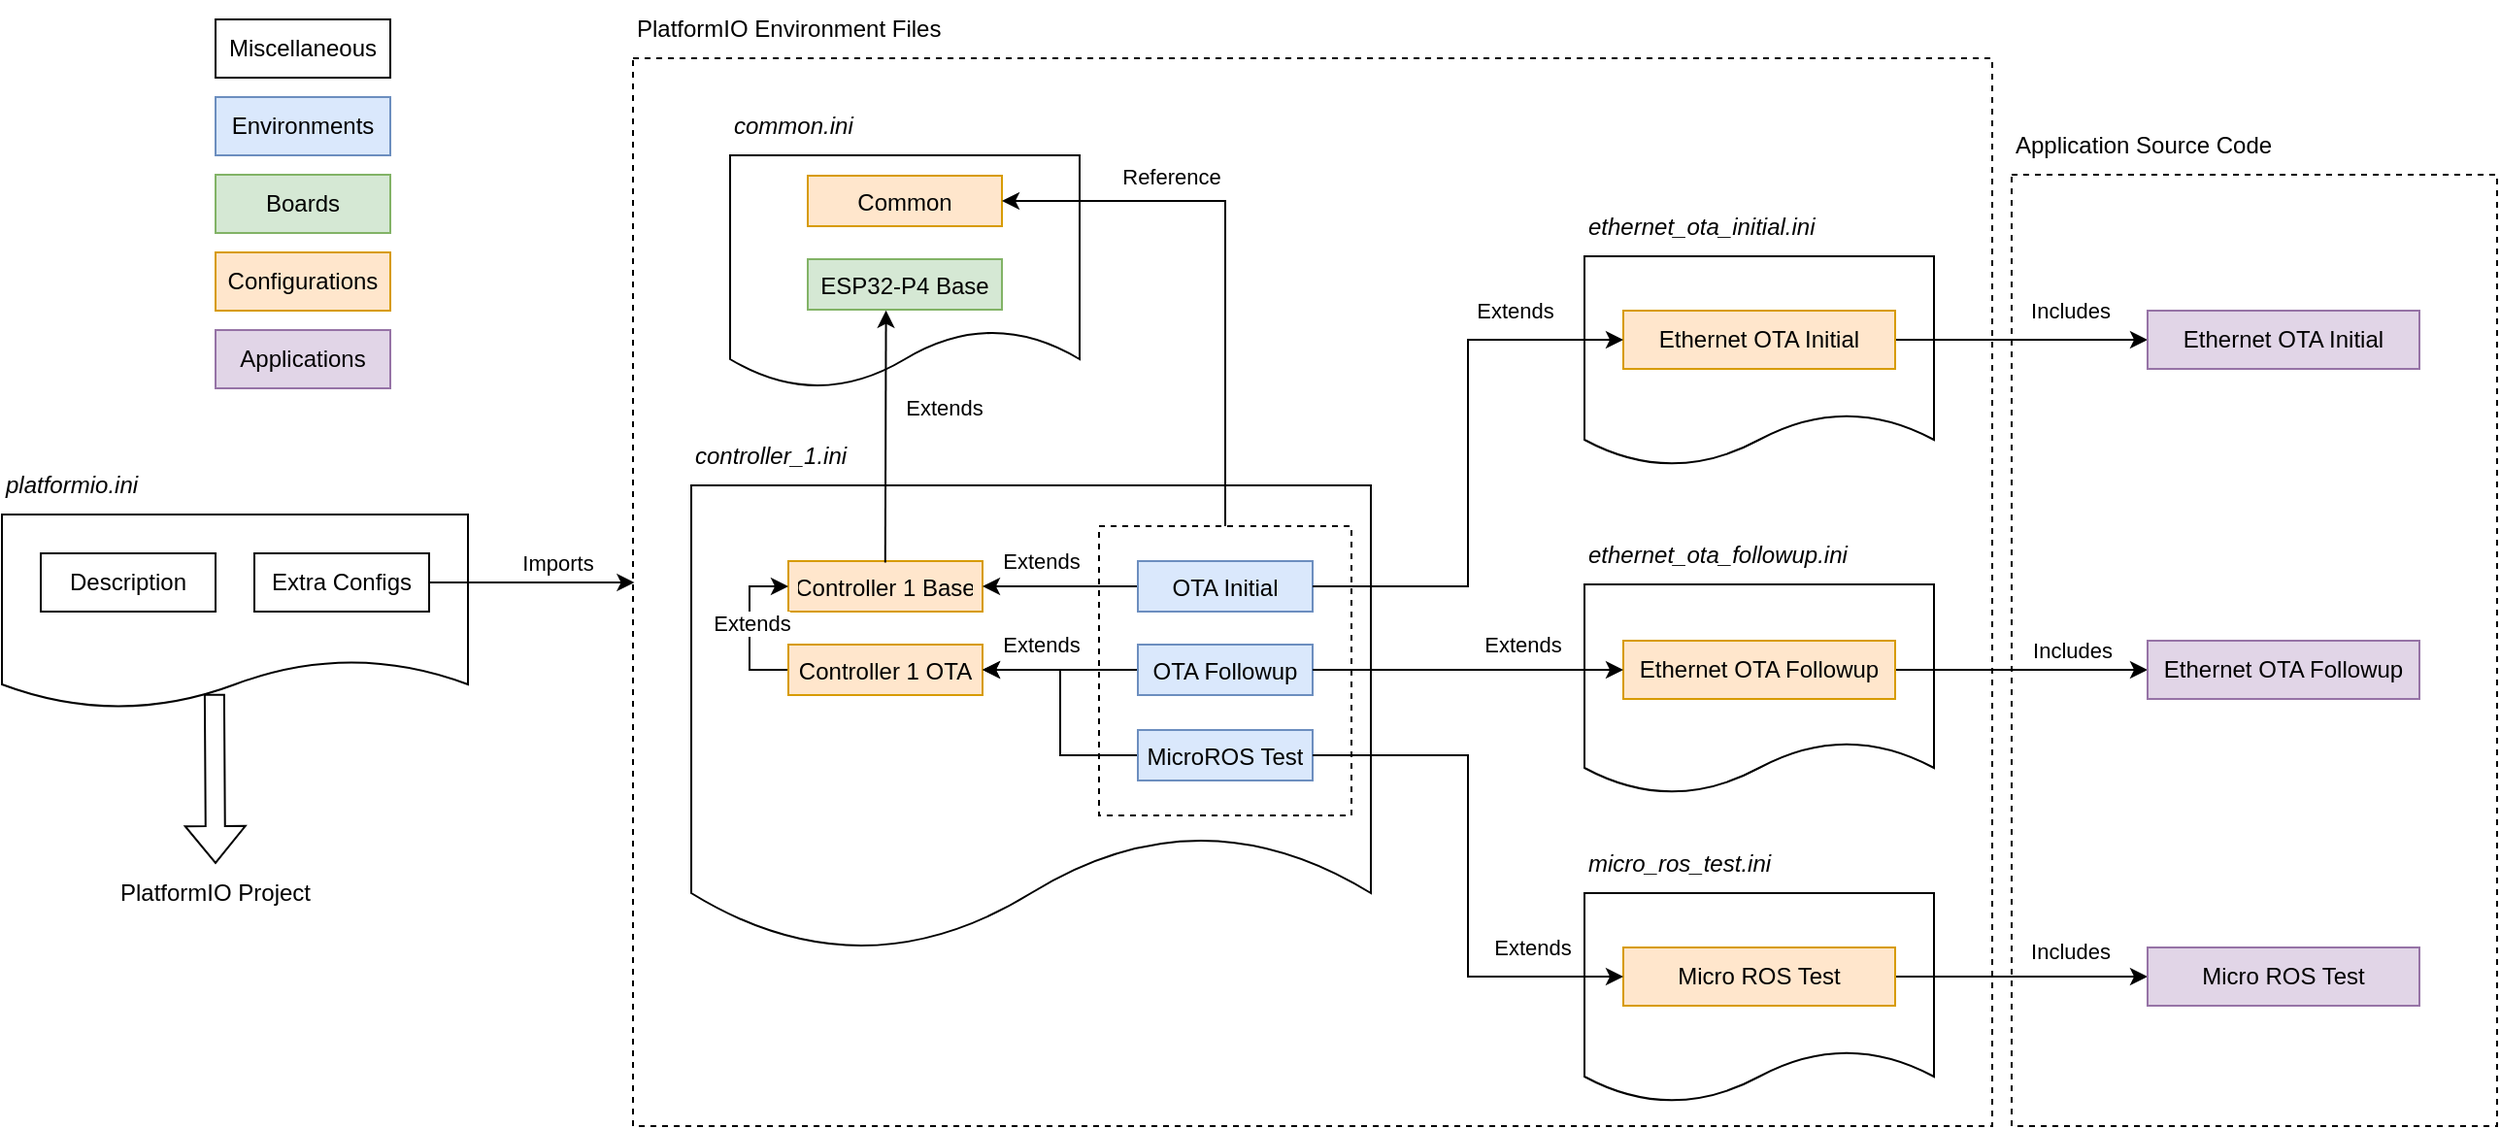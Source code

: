 <mxfile version="24.2.5" type="device">
  <diagram id="C5RBs43oDa-KdzZeNtuy" name="Page-1">
    <mxGraphModel dx="1562" dy="909" grid="1" gridSize="10" guides="1" tooltips="1" connect="1" arrows="1" fold="1" page="1" pageScale="1" pageWidth="1600" pageHeight="900" math="0" shadow="0">
      <root>
        <mxCell id="WIyWlLk6GJQsqaUBKTNV-0" />
        <mxCell id="WIyWlLk6GJQsqaUBKTNV-1" parent="WIyWlLk6GJQsqaUBKTNV-0" />
        <mxCell id="8PWBaJQ2w47DuJXOB8TB-170" value="" style="rounded=0;whiteSpace=wrap;html=1;fillColor=none;dashed=1;" vertex="1" parent="WIyWlLk6GJQsqaUBKTNV-1">
          <mxGeometry x="480" y="190" width="700" height="550" as="geometry" />
        </mxCell>
        <mxCell id="8PWBaJQ2w47DuJXOB8TB-177" value="" style="rounded=0;whiteSpace=wrap;html=1;fillColor=none;dashed=1;" vertex="1" parent="WIyWlLk6GJQsqaUBKTNV-1">
          <mxGeometry x="1190" y="250" width="250" height="490" as="geometry" />
        </mxCell>
        <mxCell id="8PWBaJQ2w47DuJXOB8TB-67" value="Environments" style="rounded=0;whiteSpace=wrap;html=1;fillColor=#dae8fc;strokeColor=#6c8ebf;" vertex="1" parent="WIyWlLk6GJQsqaUBKTNV-1">
          <mxGeometry x="265" y="210" width="90" height="30" as="geometry" />
        </mxCell>
        <mxCell id="8PWBaJQ2w47DuJXOB8TB-68" value="Boards" style="rounded=0;whiteSpace=wrap;html=1;fillColor=#d5e8d4;strokeColor=#82b366;" vertex="1" parent="WIyWlLk6GJQsqaUBKTNV-1">
          <mxGeometry x="265" y="250" width="90" height="30" as="geometry" />
        </mxCell>
        <mxCell id="8PWBaJQ2w47DuJXOB8TB-69" value="Configurations" style="rounded=0;whiteSpace=wrap;html=1;fillColor=#ffe6cc;strokeColor=#d79b00;" vertex="1" parent="WIyWlLk6GJQsqaUBKTNV-1">
          <mxGeometry x="265" y="290" width="90" height="30" as="geometry" />
        </mxCell>
        <mxCell id="8PWBaJQ2w47DuJXOB8TB-70" value="Miscellaneous" style="rounded=0;whiteSpace=wrap;html=1;" vertex="1" parent="WIyWlLk6GJQsqaUBKTNV-1">
          <mxGeometry x="265" y="170" width="90" height="30" as="geometry" />
        </mxCell>
        <mxCell id="8PWBaJQ2w47DuJXOB8TB-93" value="" style="shape=document;whiteSpace=wrap;html=1;boundedLbl=1;size=0.25;" vertex="1" parent="WIyWlLk6GJQsqaUBKTNV-1">
          <mxGeometry x="510" y="410" width="350" height="240" as="geometry" />
        </mxCell>
        <mxCell id="8PWBaJQ2w47DuJXOB8TB-94" value="Controller 1 Base" style="text;align=center;verticalAlign=top;spacingLeft=4;spacingRight=4;overflow=hidden;rotatable=0;points=[[0,0.5],[1,0.5]];portConstraint=eastwest;fillColor=#ffe6cc;strokeColor=#d79b00;" vertex="1" parent="WIyWlLk6GJQsqaUBKTNV-1">
          <mxGeometry x="560" y="449" width="100" height="26" as="geometry" />
        </mxCell>
        <mxCell id="8PWBaJQ2w47DuJXOB8TB-96" style="edgeStyle=orthogonalEdgeStyle;rounded=0;orthogonalLoop=1;jettySize=auto;html=1;exitX=0;exitY=0.5;exitDx=0;exitDy=0;entryX=0;entryY=0.5;entryDx=0;entryDy=0;" edge="1" parent="WIyWlLk6GJQsqaUBKTNV-1" source="8PWBaJQ2w47DuJXOB8TB-95" target="8PWBaJQ2w47DuJXOB8TB-94">
          <mxGeometry relative="1" as="geometry" />
        </mxCell>
        <mxCell id="8PWBaJQ2w47DuJXOB8TB-97" value="Extends" style="edgeLabel;html=1;align=center;verticalAlign=middle;resizable=0;points=[];" vertex="1" connectable="0" parent="8PWBaJQ2w47DuJXOB8TB-96">
          <mxGeometry x="0.072" y="-1" relative="1" as="geometry">
            <mxPoint as="offset" />
          </mxGeometry>
        </mxCell>
        <mxCell id="8PWBaJQ2w47DuJXOB8TB-95" value="Controller 1 OTA" style="text;align=center;verticalAlign=top;spacingLeft=4;spacingRight=4;overflow=hidden;rotatable=0;points=[[0,0.5],[1,0.5]];portConstraint=eastwest;fillColor=#ffe6cc;strokeColor=#d79b00;" vertex="1" parent="WIyWlLk6GJQsqaUBKTNV-1">
          <mxGeometry x="560" y="492" width="100" height="26" as="geometry" />
        </mxCell>
        <mxCell id="8PWBaJQ2w47DuJXOB8TB-100" style="edgeStyle=orthogonalEdgeStyle;rounded=0;orthogonalLoop=1;jettySize=auto;html=1;exitX=0;exitY=0.5;exitDx=0;exitDy=0;entryX=1;entryY=0.5;entryDx=0;entryDy=0;" edge="1" parent="WIyWlLk6GJQsqaUBKTNV-1" source="8PWBaJQ2w47DuJXOB8TB-98" target="8PWBaJQ2w47DuJXOB8TB-95">
          <mxGeometry relative="1" as="geometry" />
        </mxCell>
        <mxCell id="8PWBaJQ2w47DuJXOB8TB-98" value="MicroROS Test" style="text;align=center;verticalAlign=top;spacingLeft=4;spacingRight=4;overflow=hidden;rotatable=0;points=[[0,0.5],[1,0.5]];portConstraint=eastwest;fillColor=#dae8fc;strokeColor=#6c8ebf;" vertex="1" parent="WIyWlLk6GJQsqaUBKTNV-1">
          <mxGeometry x="740" y="536" width="90" height="26" as="geometry" />
        </mxCell>
        <mxCell id="8PWBaJQ2w47DuJXOB8TB-101" style="edgeStyle=orthogonalEdgeStyle;rounded=0;orthogonalLoop=1;jettySize=auto;html=1;exitX=0;exitY=0.5;exitDx=0;exitDy=0;entryX=1;entryY=0.5;entryDx=0;entryDy=0;" edge="1" parent="WIyWlLk6GJQsqaUBKTNV-1" source="8PWBaJQ2w47DuJXOB8TB-99" target="8PWBaJQ2w47DuJXOB8TB-95">
          <mxGeometry relative="1" as="geometry" />
        </mxCell>
        <mxCell id="8PWBaJQ2w47DuJXOB8TB-102" value="Extends" style="edgeLabel;html=1;align=center;verticalAlign=middle;resizable=0;points=[];" vertex="1" connectable="0" parent="8PWBaJQ2w47DuJXOB8TB-101">
          <mxGeometry x="0.232" y="-2" relative="1" as="geometry">
            <mxPoint x="-1" y="-11" as="offset" />
          </mxGeometry>
        </mxCell>
        <mxCell id="8PWBaJQ2w47DuJXOB8TB-99" value="OTA Followup" style="text;align=center;verticalAlign=top;spacingLeft=4;spacingRight=4;overflow=hidden;rotatable=0;points=[[0,0.5],[1,0.5]];portConstraint=eastwest;fillColor=#dae8fc;strokeColor=#6c8ebf;" vertex="1" parent="WIyWlLk6GJQsqaUBKTNV-1">
          <mxGeometry x="740" y="492" width="90" height="26" as="geometry" />
        </mxCell>
        <mxCell id="8PWBaJQ2w47DuJXOB8TB-104" style="edgeStyle=orthogonalEdgeStyle;rounded=0;orthogonalLoop=1;jettySize=auto;html=1;exitX=0;exitY=0.5;exitDx=0;exitDy=0;entryX=1;entryY=0.5;entryDx=0;entryDy=0;" edge="1" parent="WIyWlLk6GJQsqaUBKTNV-1" source="8PWBaJQ2w47DuJXOB8TB-103" target="8PWBaJQ2w47DuJXOB8TB-94">
          <mxGeometry relative="1" as="geometry" />
        </mxCell>
        <mxCell id="8PWBaJQ2w47DuJXOB8TB-105" value="Extends" style="edgeLabel;html=1;align=center;verticalAlign=middle;resizable=0;points=[];" vertex="1" connectable="0" parent="8PWBaJQ2w47DuJXOB8TB-104">
          <mxGeometry x="-0.054" y="-1" relative="1" as="geometry">
            <mxPoint x="-12" y="-12" as="offset" />
          </mxGeometry>
        </mxCell>
        <mxCell id="8PWBaJQ2w47DuJXOB8TB-103" value="OTA Initial" style="text;align=center;verticalAlign=top;spacingLeft=4;spacingRight=4;overflow=hidden;rotatable=0;points=[[0,0.5],[1,0.5]];portConstraint=eastwest;fillColor=#dae8fc;strokeColor=#6c8ebf;" vertex="1" parent="WIyWlLk6GJQsqaUBKTNV-1">
          <mxGeometry x="740" y="449" width="90" height="26" as="geometry" />
        </mxCell>
        <mxCell id="8PWBaJQ2w47DuJXOB8TB-106" value="&lt;i&gt;controller_1.ini&lt;/i&gt;" style="text;html=1;align=left;verticalAlign=middle;whiteSpace=wrap;rounded=0;" vertex="1" parent="WIyWlLk6GJQsqaUBKTNV-1">
          <mxGeometry x="510" y="380" width="90" height="30" as="geometry" />
        </mxCell>
        <mxCell id="8PWBaJQ2w47DuJXOB8TB-108" value="" style="shape=document;whiteSpace=wrap;html=1;boundedLbl=1;size=0.25;" vertex="1" parent="WIyWlLk6GJQsqaUBKTNV-1">
          <mxGeometry x="155" y="425" width="240" height="100" as="geometry" />
        </mxCell>
        <mxCell id="8PWBaJQ2w47DuJXOB8TB-109" value="&lt;i&gt;platformio.ini&lt;/i&gt;" style="text;html=1;align=left;verticalAlign=middle;whiteSpace=wrap;rounded=0;" vertex="1" parent="WIyWlLk6GJQsqaUBKTNV-1">
          <mxGeometry x="155" y="395" width="90" height="30" as="geometry" />
        </mxCell>
        <mxCell id="8PWBaJQ2w47DuJXOB8TB-110" value="Description" style="rounded=0;whiteSpace=wrap;html=1;" vertex="1" parent="WIyWlLk6GJQsqaUBKTNV-1">
          <mxGeometry x="175" y="445" width="90" height="30" as="geometry" />
        </mxCell>
        <mxCell id="8PWBaJQ2w47DuJXOB8TB-111" value="Extra Configs" style="rounded=0;whiteSpace=wrap;html=1;" vertex="1" parent="WIyWlLk6GJQsqaUBKTNV-1">
          <mxGeometry x="285" y="445" width="90" height="30" as="geometry" />
        </mxCell>
        <mxCell id="8PWBaJQ2w47DuJXOB8TB-114" value="Applications" style="rounded=0;whiteSpace=wrap;html=1;fillColor=#e1d5e7;strokeColor=#9673a6;" vertex="1" parent="WIyWlLk6GJQsqaUBKTNV-1">
          <mxGeometry x="265" y="330" width="90" height="30" as="geometry" />
        </mxCell>
        <mxCell id="8PWBaJQ2w47DuJXOB8TB-143" value="" style="shape=document;whiteSpace=wrap;html=1;boundedLbl=1;size=0.25;" vertex="1" parent="WIyWlLk6GJQsqaUBKTNV-1">
          <mxGeometry x="970" y="292" width="180" height="108" as="geometry" />
        </mxCell>
        <mxCell id="8PWBaJQ2w47DuJXOB8TB-156" value="&lt;i&gt;ethernet_ota_initial.ini&lt;/i&gt;" style="text;html=1;align=left;verticalAlign=middle;whiteSpace=wrap;rounded=0;" vertex="1" parent="WIyWlLk6GJQsqaUBKTNV-1">
          <mxGeometry x="970" y="262" width="150" height="30" as="geometry" />
        </mxCell>
        <mxCell id="8PWBaJQ2w47DuJXOB8TB-180" style="edgeStyle=orthogonalEdgeStyle;rounded=0;orthogonalLoop=1;jettySize=auto;html=1;exitX=1;exitY=0.5;exitDx=0;exitDy=0;entryX=0;entryY=0.5;entryDx=0;entryDy=0;" edge="1" parent="WIyWlLk6GJQsqaUBKTNV-1" source="8PWBaJQ2w47DuJXOB8TB-157" target="8PWBaJQ2w47DuJXOB8TB-182">
          <mxGeometry relative="1" as="geometry">
            <mxPoint x="1260" y="335" as="targetPoint" />
          </mxGeometry>
        </mxCell>
        <mxCell id="8PWBaJQ2w47DuJXOB8TB-181" value="Includes" style="edgeLabel;html=1;align=center;verticalAlign=middle;resizable=0;points=[];" vertex="1" connectable="0" parent="8PWBaJQ2w47DuJXOB8TB-180">
          <mxGeometry x="0.28" y="1" relative="1" as="geometry">
            <mxPoint x="7" y="-14" as="offset" />
          </mxGeometry>
        </mxCell>
        <mxCell id="8PWBaJQ2w47DuJXOB8TB-157" value="Ethernet OTA Initial" style="rounded=0;whiteSpace=wrap;html=1;fillColor=#ffe6cc;strokeColor=#d79b00;" vertex="1" parent="WIyWlLk6GJQsqaUBKTNV-1">
          <mxGeometry x="990" y="320" width="140" height="30" as="geometry" />
        </mxCell>
        <mxCell id="8PWBaJQ2w47DuJXOB8TB-158" style="edgeStyle=orthogonalEdgeStyle;rounded=0;orthogonalLoop=1;jettySize=auto;html=1;exitX=1;exitY=0.5;exitDx=0;exitDy=0;entryX=0;entryY=0.5;entryDx=0;entryDy=0;" edge="1" parent="WIyWlLk6GJQsqaUBKTNV-1" source="8PWBaJQ2w47DuJXOB8TB-103" target="8PWBaJQ2w47DuJXOB8TB-157">
          <mxGeometry relative="1" as="geometry" />
        </mxCell>
        <mxCell id="8PWBaJQ2w47DuJXOB8TB-159" value="Extends" style="edgeLabel;html=1;align=center;verticalAlign=middle;resizable=0;points=[];" vertex="1" connectable="0" parent="8PWBaJQ2w47DuJXOB8TB-158">
          <mxGeometry x="0.69" y="1" relative="1" as="geometry">
            <mxPoint x="-12" y="-14" as="offset" />
          </mxGeometry>
        </mxCell>
        <mxCell id="8PWBaJQ2w47DuJXOB8TB-160" value="" style="shape=document;whiteSpace=wrap;html=1;boundedLbl=1;size=0.25;" vertex="1" parent="WIyWlLk6GJQsqaUBKTNV-1">
          <mxGeometry x="970" y="461" width="180" height="108" as="geometry" />
        </mxCell>
        <mxCell id="8PWBaJQ2w47DuJXOB8TB-161" value="&lt;i&gt;ethernet_ota_followup.ini&lt;/i&gt;" style="text;html=1;align=left;verticalAlign=middle;whiteSpace=wrap;rounded=0;" vertex="1" parent="WIyWlLk6GJQsqaUBKTNV-1">
          <mxGeometry x="970" y="431" width="150" height="30" as="geometry" />
        </mxCell>
        <mxCell id="8PWBaJQ2w47DuJXOB8TB-186" style="edgeStyle=orthogonalEdgeStyle;rounded=0;orthogonalLoop=1;jettySize=auto;html=1;exitX=1;exitY=0.5;exitDx=0;exitDy=0;entryX=0;entryY=0.5;entryDx=0;entryDy=0;" edge="1" parent="WIyWlLk6GJQsqaUBKTNV-1" source="8PWBaJQ2w47DuJXOB8TB-162" target="8PWBaJQ2w47DuJXOB8TB-183">
          <mxGeometry relative="1" as="geometry" />
        </mxCell>
        <mxCell id="8PWBaJQ2w47DuJXOB8TB-187" value="Includes" style="edgeLabel;html=1;align=center;verticalAlign=middle;resizable=0;points=[];" vertex="1" connectable="0" parent="8PWBaJQ2w47DuJXOB8TB-186">
          <mxGeometry x="0.344" y="3" relative="1" as="geometry">
            <mxPoint x="3" y="-7" as="offset" />
          </mxGeometry>
        </mxCell>
        <mxCell id="8PWBaJQ2w47DuJXOB8TB-162" value="Ethernet OTA Followup" style="rounded=0;whiteSpace=wrap;html=1;fillColor=#ffe6cc;strokeColor=#d79b00;" vertex="1" parent="WIyWlLk6GJQsqaUBKTNV-1">
          <mxGeometry x="990" y="490" width="140" height="30" as="geometry" />
        </mxCell>
        <mxCell id="8PWBaJQ2w47DuJXOB8TB-163" style="edgeStyle=orthogonalEdgeStyle;rounded=0;orthogonalLoop=1;jettySize=auto;html=1;exitX=1;exitY=0.5;exitDx=0;exitDy=0;entryX=0;entryY=0.5;entryDx=0;entryDy=0;" edge="1" parent="WIyWlLk6GJQsqaUBKTNV-1" source="8PWBaJQ2w47DuJXOB8TB-99" target="8PWBaJQ2w47DuJXOB8TB-162">
          <mxGeometry relative="1" as="geometry" />
        </mxCell>
        <mxCell id="8PWBaJQ2w47DuJXOB8TB-164" value="Extends" style="edgeLabel;html=1;align=center;verticalAlign=middle;resizable=0;points=[];" vertex="1" connectable="0" parent="8PWBaJQ2w47DuJXOB8TB-163">
          <mxGeometry x="0.28" y="1" relative="1" as="geometry">
            <mxPoint x="5" y="-12" as="offset" />
          </mxGeometry>
        </mxCell>
        <mxCell id="8PWBaJQ2w47DuJXOB8TB-165" value="" style="shape=document;whiteSpace=wrap;html=1;boundedLbl=1;size=0.25;" vertex="1" parent="WIyWlLk6GJQsqaUBKTNV-1">
          <mxGeometry x="970" y="620" width="180" height="108" as="geometry" />
        </mxCell>
        <mxCell id="8PWBaJQ2w47DuJXOB8TB-166" value="&lt;i&gt;micro_ros_test.ini&lt;/i&gt;" style="text;html=1;align=left;verticalAlign=middle;whiteSpace=wrap;rounded=0;" vertex="1" parent="WIyWlLk6GJQsqaUBKTNV-1">
          <mxGeometry x="970" y="590" width="150" height="30" as="geometry" />
        </mxCell>
        <mxCell id="8PWBaJQ2w47DuJXOB8TB-185" style="edgeStyle=orthogonalEdgeStyle;rounded=0;orthogonalLoop=1;jettySize=auto;html=1;exitX=1;exitY=0.5;exitDx=0;exitDy=0;entryX=0;entryY=0.5;entryDx=0;entryDy=0;" edge="1" parent="WIyWlLk6GJQsqaUBKTNV-1" source="8PWBaJQ2w47DuJXOB8TB-167" target="8PWBaJQ2w47DuJXOB8TB-184">
          <mxGeometry relative="1" as="geometry" />
        </mxCell>
        <mxCell id="8PWBaJQ2w47DuJXOB8TB-188" value="Includes" style="edgeLabel;html=1;align=center;verticalAlign=middle;resizable=0;points=[];" vertex="1" connectable="0" parent="8PWBaJQ2w47DuJXOB8TB-185">
          <mxGeometry x="0.6" y="3" relative="1" as="geometry">
            <mxPoint x="-14" y="-10" as="offset" />
          </mxGeometry>
        </mxCell>
        <mxCell id="8PWBaJQ2w47DuJXOB8TB-167" value="Micro ROS Test" style="rounded=0;whiteSpace=wrap;html=1;fillColor=#ffe6cc;strokeColor=#d79b00;" vertex="1" parent="WIyWlLk6GJQsqaUBKTNV-1">
          <mxGeometry x="990" y="648" width="140" height="30" as="geometry" />
        </mxCell>
        <mxCell id="8PWBaJQ2w47DuJXOB8TB-168" style="edgeStyle=orthogonalEdgeStyle;rounded=0;orthogonalLoop=1;jettySize=auto;html=1;exitX=1;exitY=0.5;exitDx=0;exitDy=0;entryX=0;entryY=0.5;entryDx=0;entryDy=0;" edge="1" parent="WIyWlLk6GJQsqaUBKTNV-1" source="8PWBaJQ2w47DuJXOB8TB-98" target="8PWBaJQ2w47DuJXOB8TB-167">
          <mxGeometry relative="1" as="geometry" />
        </mxCell>
        <mxCell id="8PWBaJQ2w47DuJXOB8TB-169" value="Extends" style="edgeLabel;html=1;align=center;verticalAlign=middle;resizable=0;points=[];" vertex="1" connectable="0" parent="8PWBaJQ2w47DuJXOB8TB-168">
          <mxGeometry x="0.709" y="3" relative="1" as="geometry">
            <mxPoint x="-7" y="-12" as="offset" />
          </mxGeometry>
        </mxCell>
        <mxCell id="8PWBaJQ2w47DuJXOB8TB-171" value="PlatformIO Environment Files" style="text;html=1;align=left;verticalAlign=middle;whiteSpace=wrap;rounded=0;" vertex="1" parent="WIyWlLk6GJQsqaUBKTNV-1">
          <mxGeometry x="480" y="160" width="170" height="30" as="geometry" />
        </mxCell>
        <mxCell id="8PWBaJQ2w47DuJXOB8TB-172" style="edgeStyle=orthogonalEdgeStyle;rounded=0;orthogonalLoop=1;jettySize=auto;html=1;exitX=1;exitY=0.5;exitDx=0;exitDy=0;entryX=0.001;entryY=0.491;entryDx=0;entryDy=0;entryPerimeter=0;" edge="1" parent="WIyWlLk6GJQsqaUBKTNV-1" source="8PWBaJQ2w47DuJXOB8TB-111" target="8PWBaJQ2w47DuJXOB8TB-170">
          <mxGeometry relative="1" as="geometry" />
        </mxCell>
        <mxCell id="8PWBaJQ2w47DuJXOB8TB-173" value="Imports" style="edgeLabel;html=1;align=center;verticalAlign=middle;resizable=0;points=[];" vertex="1" connectable="0" parent="8PWBaJQ2w47DuJXOB8TB-172">
          <mxGeometry x="0.265" y="-1" relative="1" as="geometry">
            <mxPoint x="-1" y="-11" as="offset" />
          </mxGeometry>
        </mxCell>
        <mxCell id="8PWBaJQ2w47DuJXOB8TB-174" value="" style="rounded=0;whiteSpace=wrap;html=1;fillColor=none;dashed=1;strokeColor=#000000;" vertex="1" parent="WIyWlLk6GJQsqaUBKTNV-1">
          <mxGeometry x="720" y="431" width="130" height="149" as="geometry" />
        </mxCell>
        <mxCell id="8PWBaJQ2w47DuJXOB8TB-178" value="Application Source Code" style="text;html=1;align=left;verticalAlign=middle;whiteSpace=wrap;rounded=0;" vertex="1" parent="WIyWlLk6GJQsqaUBKTNV-1">
          <mxGeometry x="1190" y="220" width="170" height="30" as="geometry" />
        </mxCell>
        <mxCell id="8PWBaJQ2w47DuJXOB8TB-182" value="Ethernet OTA Initial" style="rounded=0;whiteSpace=wrap;html=1;fillColor=#e1d5e7;strokeColor=#9673a6;" vertex="1" parent="WIyWlLk6GJQsqaUBKTNV-1">
          <mxGeometry x="1260" y="320" width="140" height="30" as="geometry" />
        </mxCell>
        <mxCell id="8PWBaJQ2w47DuJXOB8TB-183" value="Ethernet OTA Followup" style="rounded=0;whiteSpace=wrap;html=1;fillColor=#e1d5e7;strokeColor=#9673a6;" vertex="1" parent="WIyWlLk6GJQsqaUBKTNV-1">
          <mxGeometry x="1260" y="490" width="140" height="30" as="geometry" />
        </mxCell>
        <mxCell id="8PWBaJQ2w47DuJXOB8TB-184" value="Micro ROS Test" style="rounded=0;whiteSpace=wrap;html=1;fillColor=#e1d5e7;strokeColor=#9673a6;" vertex="1" parent="WIyWlLk6GJQsqaUBKTNV-1">
          <mxGeometry x="1260" y="648" width="140" height="30" as="geometry" />
        </mxCell>
        <mxCell id="8PWBaJQ2w47DuJXOB8TB-189" value="" style="shape=flexArrow;endArrow=classic;html=1;rounded=0;exitX=0.456;exitY=0.924;exitDx=0;exitDy=0;exitPerimeter=0;entryX=0.5;entryY=0;entryDx=0;entryDy=0;" edge="1" parent="WIyWlLk6GJQsqaUBKTNV-1" source="8PWBaJQ2w47DuJXOB8TB-108" target="8PWBaJQ2w47DuJXOB8TB-190">
          <mxGeometry width="50" height="50" relative="1" as="geometry">
            <mxPoint x="755" y="445" as="sourcePoint" />
            <mxPoint x="264" y="595" as="targetPoint" />
          </mxGeometry>
        </mxCell>
        <mxCell id="8PWBaJQ2w47DuJXOB8TB-190" value="&amp;nbsp;PlatformIO Project&amp;nbsp;" style="text;html=1;align=center;verticalAlign=middle;whiteSpace=wrap;rounded=0;" vertex="1" parent="WIyWlLk6GJQsqaUBKTNV-1">
          <mxGeometry x="205" y="605" width="120" height="30" as="geometry" />
        </mxCell>
        <mxCell id="8PWBaJQ2w47DuJXOB8TB-193" value="" style="shape=document;whiteSpace=wrap;html=1;boundedLbl=1;size=0.25;" vertex="1" parent="WIyWlLk6GJQsqaUBKTNV-1">
          <mxGeometry x="530" y="240" width="180" height="120" as="geometry" />
        </mxCell>
        <mxCell id="8PWBaJQ2w47DuJXOB8TB-194" value="Common" style="text;align=center;verticalAlign=top;spacingLeft=4;spacingRight=4;overflow=hidden;rotatable=0;points=[[0,0.5],[1,0.5]];portConstraint=eastwest;fillColor=#ffe6cc;strokeColor=#d79b00;" vertex="1" parent="WIyWlLk6GJQsqaUBKTNV-1">
          <mxGeometry x="570" y="250.5" width="100" height="26" as="geometry" />
        </mxCell>
        <mxCell id="8PWBaJQ2w47DuJXOB8TB-197" value="ESP32-P4 Base" style="text;align=center;verticalAlign=top;spacingLeft=4;spacingRight=4;overflow=hidden;rotatable=0;points=[[0,0.5],[1,0.5]];portConstraint=eastwest;fillColor=#d5e8d4;strokeColor=#82b366;" vertex="1" parent="WIyWlLk6GJQsqaUBKTNV-1">
          <mxGeometry x="570" y="293.5" width="100" height="26" as="geometry" />
        </mxCell>
        <mxCell id="8PWBaJQ2w47DuJXOB8TB-206" value="&lt;i&gt;common.ini&lt;/i&gt;" style="text;html=1;align=left;verticalAlign=middle;whiteSpace=wrap;rounded=0;" vertex="1" parent="WIyWlLk6GJQsqaUBKTNV-1">
          <mxGeometry x="530" y="210" width="90" height="30" as="geometry" />
        </mxCell>
        <mxCell id="8PWBaJQ2w47DuJXOB8TB-208" value="" style="endArrow=classic;html=1;rounded=0;exitX=0.499;exitY=0.029;exitDx=0;exitDy=0;exitPerimeter=0;entryX=0.403;entryY=1.014;entryDx=0;entryDy=0;entryPerimeter=0;" edge="1" parent="WIyWlLk6GJQsqaUBKTNV-1" source="8PWBaJQ2w47DuJXOB8TB-94" target="8PWBaJQ2w47DuJXOB8TB-197">
          <mxGeometry width="50" height="50" relative="1" as="geometry">
            <mxPoint x="610" y="420" as="sourcePoint" />
            <mxPoint x="660" y="370" as="targetPoint" />
          </mxGeometry>
        </mxCell>
        <mxCell id="8PWBaJQ2w47DuJXOB8TB-209" value="Extends" style="edgeLabel;html=1;align=center;verticalAlign=middle;resizable=0;points=[];" vertex="1" connectable="0" parent="8PWBaJQ2w47DuJXOB8TB-208">
          <mxGeometry x="0.323" y="2" relative="1" as="geometry">
            <mxPoint x="32" y="6" as="offset" />
          </mxGeometry>
        </mxCell>
        <mxCell id="8PWBaJQ2w47DuJXOB8TB-210" style="edgeStyle=orthogonalEdgeStyle;rounded=0;orthogonalLoop=1;jettySize=auto;html=1;exitX=0.5;exitY=0;exitDx=0;exitDy=0;entryX=1;entryY=0.5;entryDx=0;entryDy=0;" edge="1" parent="WIyWlLk6GJQsqaUBKTNV-1" source="8PWBaJQ2w47DuJXOB8TB-174" target="8PWBaJQ2w47DuJXOB8TB-194">
          <mxGeometry relative="1" as="geometry" />
        </mxCell>
        <mxCell id="8PWBaJQ2w47DuJXOB8TB-211" value="Reference" style="edgeLabel;html=1;align=center;verticalAlign=middle;resizable=0;points=[];" vertex="1" connectable="0" parent="8PWBaJQ2w47DuJXOB8TB-210">
          <mxGeometry x="0.385" y="-1" relative="1" as="geometry">
            <mxPoint y="-12" as="offset" />
          </mxGeometry>
        </mxCell>
      </root>
    </mxGraphModel>
  </diagram>
</mxfile>
